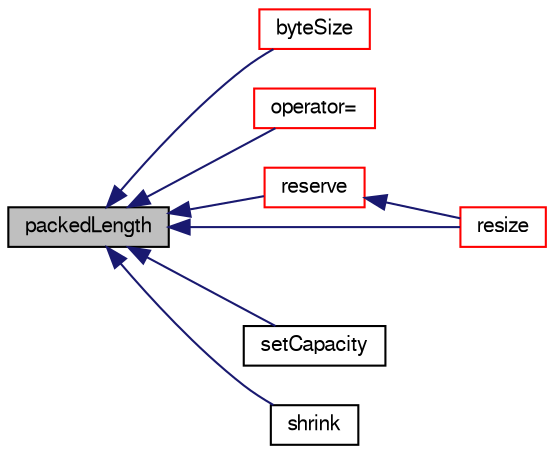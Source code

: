 digraph "packedLength"
{
  bgcolor="transparent";
  edge [fontname="FreeSans",fontsize="10",labelfontname="FreeSans",labelfontsize="10"];
  node [fontname="FreeSans",fontsize="10",shape=record];
  rankdir="LR";
  Node1 [label="packedLength",height=0.2,width=0.4,color="black", fillcolor="grey75", style="filled" fontcolor="black"];
  Node1 -> Node2 [dir="back",color="midnightblue",fontsize="10",style="solid",fontname="FreeSans"];
  Node2 [label="byteSize",height=0.2,width=0.4,color="red",URL="$a01707.html#ad5fcaa12dbc47e1d6ee03dc9b01c8ce6",tooltip="Return the binary size in number of characters. "];
  Node1 -> Node3 [dir="back",color="midnightblue",fontsize="10",style="solid",fontname="FreeSans"];
  Node3 [label="operator=",height=0.2,width=0.4,color="red",URL="$a01707.html#a2c5b11c36b03e179830b2cf26d1d414c",tooltip="Assignment of all entries to the given value. Takes linear time. "];
  Node1 -> Node4 [dir="back",color="midnightblue",fontsize="10",style="solid",fontname="FreeSans"];
  Node4 [label="reserve",height=0.2,width=0.4,color="red",URL="$a01707.html#a7294bcb6d8983466db362b4acf6e72ec",tooltip="Reserve allocation space for at least this size. "];
  Node4 -> Node5 [dir="back",color="midnightblue",fontsize="10",style="solid",fontname="FreeSans"];
  Node5 [label="resize",height=0.2,width=0.4,color="red",URL="$a01707.html#a269162b4a99f0b5255951cfe3309f517",tooltip="Reset addressable list size, does not shrink the allocated size. "];
  Node1 -> Node5 [dir="back",color="midnightblue",fontsize="10",style="solid",fontname="FreeSans"];
  Node1 -> Node6 [dir="back",color="midnightblue",fontsize="10",style="solid",fontname="FreeSans"];
  Node6 [label="setCapacity",height=0.2,width=0.4,color="black",URL="$a01707.html#a3769bf93f15609625d62b693c566bcd1",tooltip="Alter the size of the underlying storage. "];
  Node1 -> Node7 [dir="back",color="midnightblue",fontsize="10",style="solid",fontname="FreeSans"];
  Node7 [label="shrink",height=0.2,width=0.4,color="black",URL="$a01707.html#a14dbce2ca2fb7da194a2bbc0628fdfed",tooltip="Shrink the allocated space to what is actually used. "];
}
